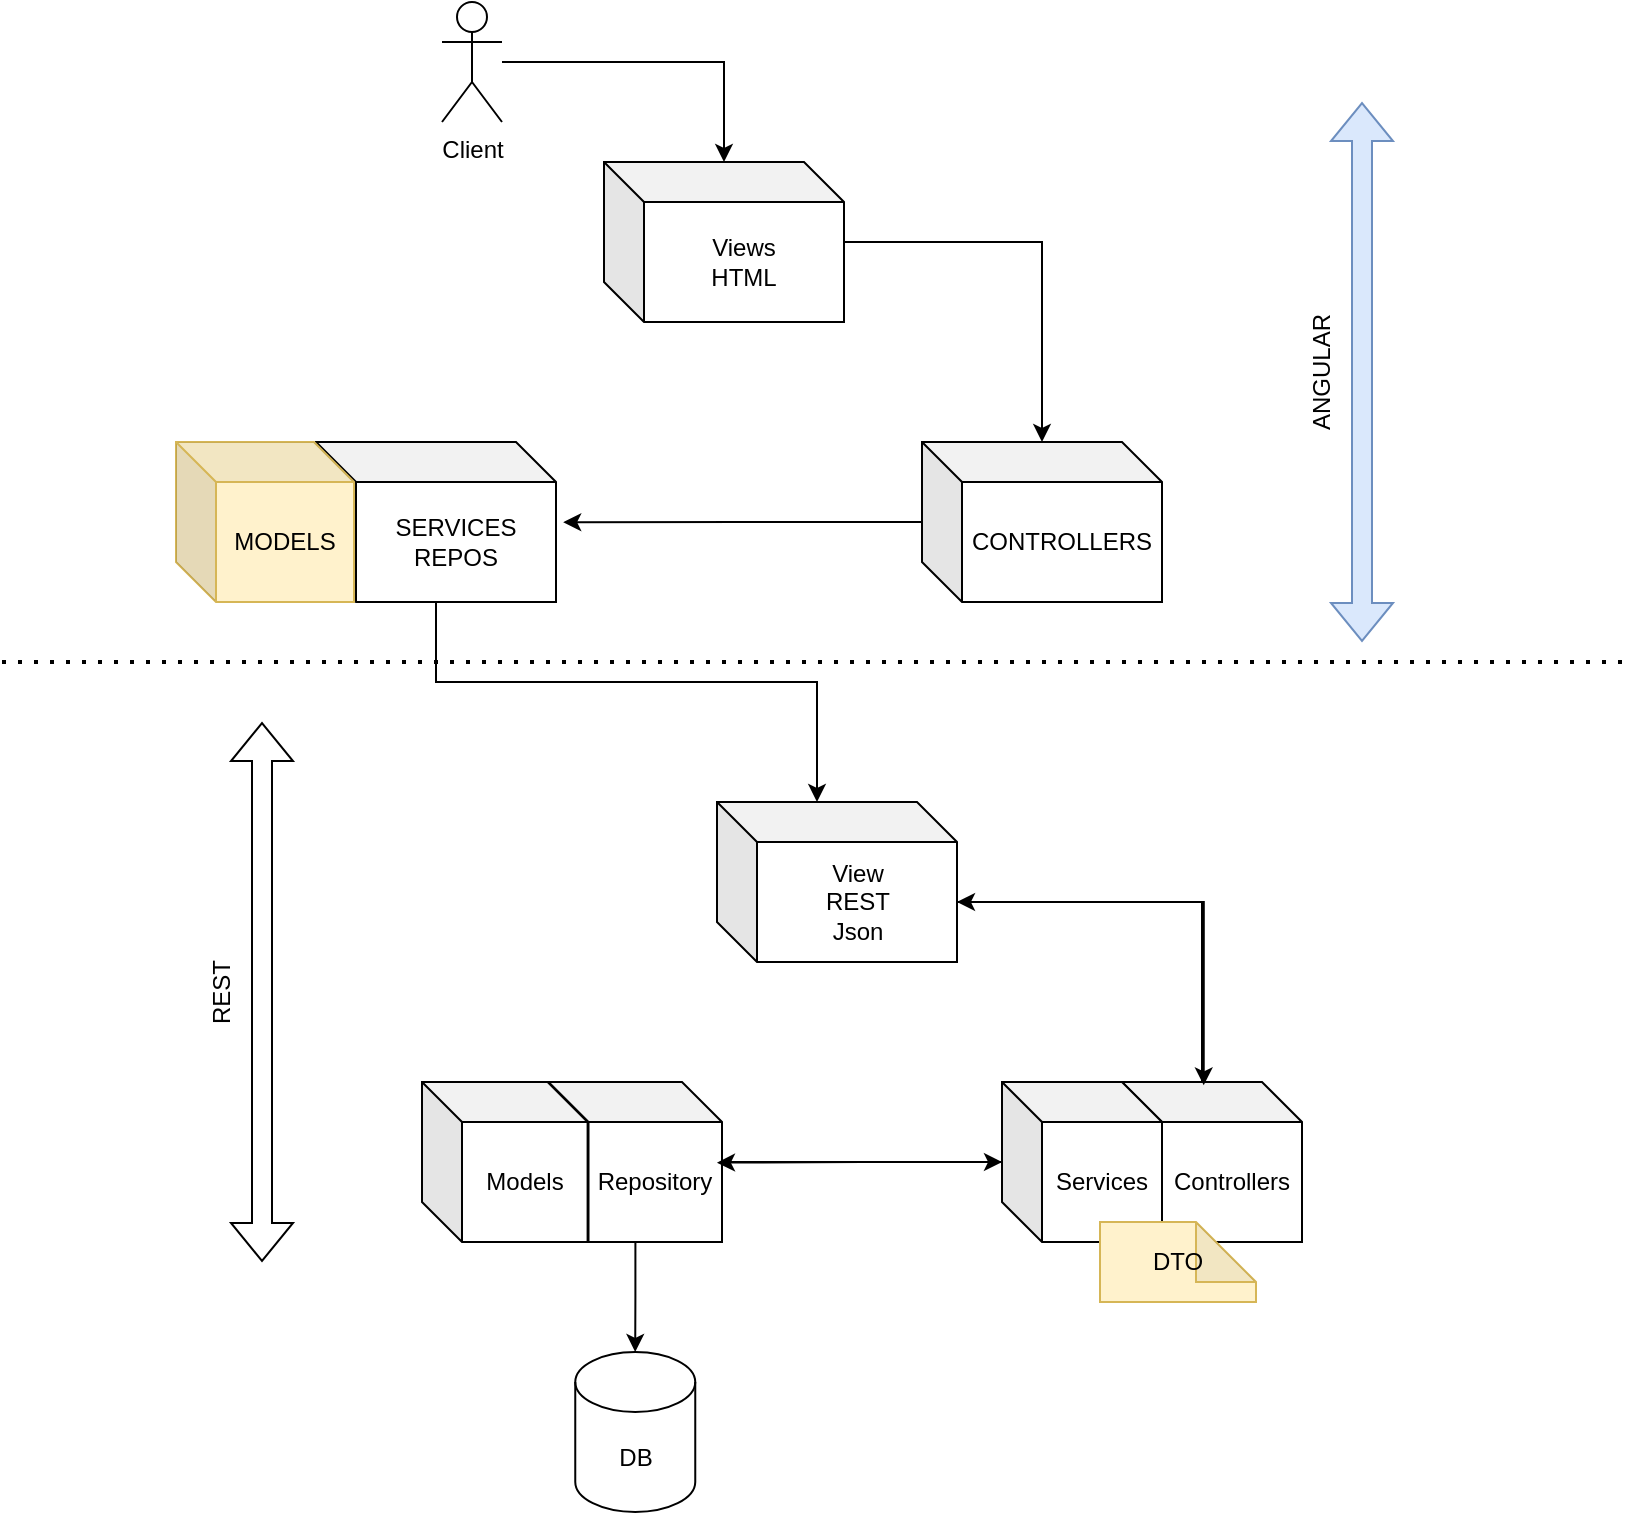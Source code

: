 <mxfile version="24.0.4" type="device">
  <diagram name="Pagina-1" id="Qq2GFcnKOpbUPyH8cYHT">
    <mxGraphModel dx="880" dy="-22848" grid="1" gridSize="10" guides="1" tooltips="1" connect="1" arrows="1" fold="1" page="1" pageScale="1" pageWidth="827" pageHeight="1169" math="0" shadow="0">
      <root>
        <mxCell id="0" />
        <mxCell id="1" parent="0" />
        <mxCell id="eheu98BG1LtJeOT-n8C_-1" value="Controllers" style="shape=cube;whiteSpace=wrap;html=1;boundedLbl=1;backgroundOutline=1;darkOpacity=0.05;darkOpacity2=0.1;" parent="1" vertex="1">
          <mxGeometry x="570" y="23970" width="90" height="80" as="geometry" />
        </mxCell>
        <mxCell id="eheu98BG1LtJeOT-n8C_-2" value="View&lt;br&gt;REST&lt;br&gt;Json" style="shape=cube;whiteSpace=wrap;html=1;boundedLbl=1;backgroundOutline=1;darkOpacity=0.05;darkOpacity2=0.1;" parent="1" vertex="1">
          <mxGeometry x="367.5" y="23830" width="120" height="80" as="geometry" />
        </mxCell>
        <mxCell id="eheu98BG1LtJeOT-n8C_-3" value="" style="shape=flexArrow;endArrow=classic;startArrow=classic;html=1;rounded=0;" parent="1" edge="1">
          <mxGeometry width="100" height="100" relative="1" as="geometry">
            <mxPoint x="140" y="24060" as="sourcePoint" />
            <mxPoint x="140" y="23790" as="targetPoint" />
          </mxGeometry>
        </mxCell>
        <mxCell id="eheu98BG1LtJeOT-n8C_-4" value="REST" style="text;html=1;align=center;verticalAlign=middle;whiteSpace=wrap;rounded=0;rotation=-90;" parent="1" vertex="1">
          <mxGeometry x="90" y="23910" width="60" height="30" as="geometry" />
        </mxCell>
        <mxCell id="eheu98BG1LtJeOT-n8C_-5" style="edgeStyle=orthogonalEdgeStyle;rounded=0;orthogonalLoop=1;jettySize=auto;html=1;" parent="1" source="eheu98BG1LtJeOT-n8C_-7" target="eheu98BG1LtJeOT-n8C_-9" edge="1">
          <mxGeometry relative="1" as="geometry" />
        </mxCell>
        <mxCell id="eheu98BG1LtJeOT-n8C_-6" style="edgeStyle=orthogonalEdgeStyle;rounded=0;orthogonalLoop=1;jettySize=auto;html=1;" parent="1" source="eheu98BG1LtJeOT-n8C_-7" target="eheu98BG1LtJeOT-n8C_-10" edge="1">
          <mxGeometry relative="1" as="geometry" />
        </mxCell>
        <mxCell id="eheu98BG1LtJeOT-n8C_-7" value="Repository" style="shape=cube;whiteSpace=wrap;html=1;boundedLbl=1;backgroundOutline=1;darkOpacity=0.05;darkOpacity2=0.1;" parent="1" vertex="1">
          <mxGeometry x="283.25" y="23970" width="86.75" height="80" as="geometry" />
        </mxCell>
        <mxCell id="eheu98BG1LtJeOT-n8C_-8" value="Models" style="shape=cube;whiteSpace=wrap;html=1;boundedLbl=1;backgroundOutline=1;darkOpacity=0.05;darkOpacity2=0.1;" parent="1" vertex="1">
          <mxGeometry x="220" y="23970" width="82.8" height="80" as="geometry" />
        </mxCell>
        <mxCell id="eheu98BG1LtJeOT-n8C_-9" value="DB" style="shape=cylinder3;whiteSpace=wrap;html=1;boundedLbl=1;backgroundOutline=1;size=15;" parent="1" vertex="1">
          <mxGeometry x="296.63" y="24105" width="60" height="80" as="geometry" />
        </mxCell>
        <mxCell id="eheu98BG1LtJeOT-n8C_-10" value="Services" style="shape=cube;whiteSpace=wrap;html=1;boundedLbl=1;backgroundOutline=1;darkOpacity=0.05;darkOpacity2=0.1;" parent="1" vertex="1">
          <mxGeometry x="510" y="23970" width="80" height="80" as="geometry" />
        </mxCell>
        <mxCell id="eheu98BG1LtJeOT-n8C_-11" style="edgeStyle=orthogonalEdgeStyle;rounded=0;orthogonalLoop=1;jettySize=auto;html=1;entryX=0.971;entryY=0.504;entryDx=0;entryDy=0;entryPerimeter=0;" parent="1" source="eheu98BG1LtJeOT-n8C_-10" target="eheu98BG1LtJeOT-n8C_-7" edge="1">
          <mxGeometry relative="1" as="geometry" />
        </mxCell>
        <mxCell id="eheu98BG1LtJeOT-n8C_-12" style="edgeStyle=orthogonalEdgeStyle;rounded=0;orthogonalLoop=1;jettySize=auto;html=1;entryX=0;entryY=0;entryDx=120;entryDy=50;entryPerimeter=0;" parent="1" source="eheu98BG1LtJeOT-n8C_-1" target="eheu98BG1LtJeOT-n8C_-2" edge="1">
          <mxGeometry relative="1" as="geometry">
            <Array as="points">
              <mxPoint x="610" y="23880" />
            </Array>
          </mxGeometry>
        </mxCell>
        <mxCell id="eheu98BG1LtJeOT-n8C_-13" style="edgeStyle=orthogonalEdgeStyle;rounded=0;orthogonalLoop=1;jettySize=auto;html=1;entryX=0.454;entryY=0.021;entryDx=0;entryDy=0;entryPerimeter=0;" parent="1" source="eheu98BG1LtJeOT-n8C_-2" target="eheu98BG1LtJeOT-n8C_-1" edge="1">
          <mxGeometry relative="1" as="geometry">
            <Array as="points">
              <mxPoint x="611" y="23880" />
            </Array>
          </mxGeometry>
        </mxCell>
        <mxCell id="eheu98BG1LtJeOT-n8C_-14" style="edgeStyle=orthogonalEdgeStyle;rounded=0;orthogonalLoop=1;jettySize=auto;html=1;" parent="1" source="eheu98BG1LtJeOT-n8C_-15" target="eheu98BG1LtJeOT-n8C_-17" edge="1">
          <mxGeometry relative="1" as="geometry" />
        </mxCell>
        <mxCell id="eheu98BG1LtJeOT-n8C_-15" value="Client" style="shape=umlActor;verticalLabelPosition=bottom;verticalAlign=top;html=1;outlineConnect=0;" parent="1" vertex="1">
          <mxGeometry x="230" y="23430" width="30" height="60" as="geometry" />
        </mxCell>
        <mxCell id="OK5-4SF3TisruEu_Hq8F-6" style="edgeStyle=orthogonalEdgeStyle;rounded=0;orthogonalLoop=1;jettySize=auto;html=1;" edge="1" parent="1" source="eheu98BG1LtJeOT-n8C_-17" target="eheu98BG1LtJeOT-n8C_-18">
          <mxGeometry relative="1" as="geometry" />
        </mxCell>
        <mxCell id="eheu98BG1LtJeOT-n8C_-17" value="Views&lt;div&gt;HTML&lt;/div&gt;" style="shape=cube;whiteSpace=wrap;html=1;boundedLbl=1;backgroundOutline=1;darkOpacity=0.05;darkOpacity2=0.1;" parent="1" vertex="1">
          <mxGeometry x="311" y="23510" width="120" height="80" as="geometry" />
        </mxCell>
        <mxCell id="eheu98BG1LtJeOT-n8C_-18" value="CONTROLLERS" style="shape=cube;whiteSpace=wrap;html=1;boundedLbl=1;backgroundOutline=1;darkOpacity=0.05;darkOpacity2=0.1;" parent="1" vertex="1">
          <mxGeometry x="470" y="23650" width="120" height="80" as="geometry" />
        </mxCell>
        <mxCell id="eheu98BG1LtJeOT-n8C_-19" value="SERVICES&lt;br&gt;REPOS" style="shape=cube;whiteSpace=wrap;html=1;boundedLbl=1;backgroundOutline=1;darkOpacity=0.05;darkOpacity2=0.1;" parent="1" vertex="1">
          <mxGeometry x="167" y="23650" width="120" height="80" as="geometry" />
        </mxCell>
        <mxCell id="eheu98BG1LtJeOT-n8C_-20" value="MODELS" style="shape=cube;whiteSpace=wrap;html=1;boundedLbl=1;backgroundOutline=1;darkOpacity=0.05;darkOpacity2=0.1;fillColor=#fff2cc;strokeColor=#d6b656;" parent="1" vertex="1">
          <mxGeometry x="97" y="23650" width="89" height="80" as="geometry" />
        </mxCell>
        <mxCell id="eheu98BG1LtJeOT-n8C_-21" style="edgeStyle=orthogonalEdgeStyle;rounded=0;orthogonalLoop=1;jettySize=auto;html=1;entryX=1.03;entryY=0.501;entryDx=0;entryDy=0;entryPerimeter=0;" parent="1" source="eheu98BG1LtJeOT-n8C_-18" target="eheu98BG1LtJeOT-n8C_-19" edge="1">
          <mxGeometry relative="1" as="geometry" />
        </mxCell>
        <mxCell id="eheu98BG1LtJeOT-n8C_-22" style="edgeStyle=orthogonalEdgeStyle;rounded=0;orthogonalLoop=1;jettySize=auto;html=1;entryX=0;entryY=0;entryDx=50;entryDy=0;entryPerimeter=0;" parent="1" source="eheu98BG1LtJeOT-n8C_-19" target="eheu98BG1LtJeOT-n8C_-2" edge="1">
          <mxGeometry relative="1" as="geometry">
            <Array as="points">
              <mxPoint x="227" y="23770" />
              <mxPoint x="417" y="23770" />
            </Array>
          </mxGeometry>
        </mxCell>
        <mxCell id="eheu98BG1LtJeOT-n8C_-23" value="DTO" style="shape=note;whiteSpace=wrap;html=1;backgroundOutline=1;darkOpacity=0.05;fillColor=#fff2cc;strokeColor=#d6b656;" parent="1" vertex="1">
          <mxGeometry x="559" y="24040" width="78" height="40" as="geometry" />
        </mxCell>
        <mxCell id="eheu98BG1LtJeOT-n8C_-24" value="" style="shape=flexArrow;endArrow=classic;startArrow=classic;html=1;rounded=0;fillColor=#dae8fc;strokeColor=#6c8ebf;" parent="1" edge="1">
          <mxGeometry width="100" height="100" relative="1" as="geometry">
            <mxPoint x="690" y="23750" as="sourcePoint" />
            <mxPoint x="690" y="23480" as="targetPoint" />
          </mxGeometry>
        </mxCell>
        <mxCell id="eheu98BG1LtJeOT-n8C_-25" value="ANGULAR" style="text;html=1;align=center;verticalAlign=middle;whiteSpace=wrap;rounded=0;rotation=-90;" parent="1" vertex="1">
          <mxGeometry x="640" y="23600" width="60" height="30" as="geometry" />
        </mxCell>
        <mxCell id="eheu98BG1LtJeOT-n8C_-27" value="" style="endArrow=none;dashed=1;html=1;dashPattern=1 3;strokeWidth=2;rounded=0;" parent="1" edge="1">
          <mxGeometry width="50" height="50" relative="1" as="geometry">
            <mxPoint x="10" y="23760" as="sourcePoint" />
            <mxPoint x="820" y="23760" as="targetPoint" />
          </mxGeometry>
        </mxCell>
      </root>
    </mxGraphModel>
  </diagram>
</mxfile>
